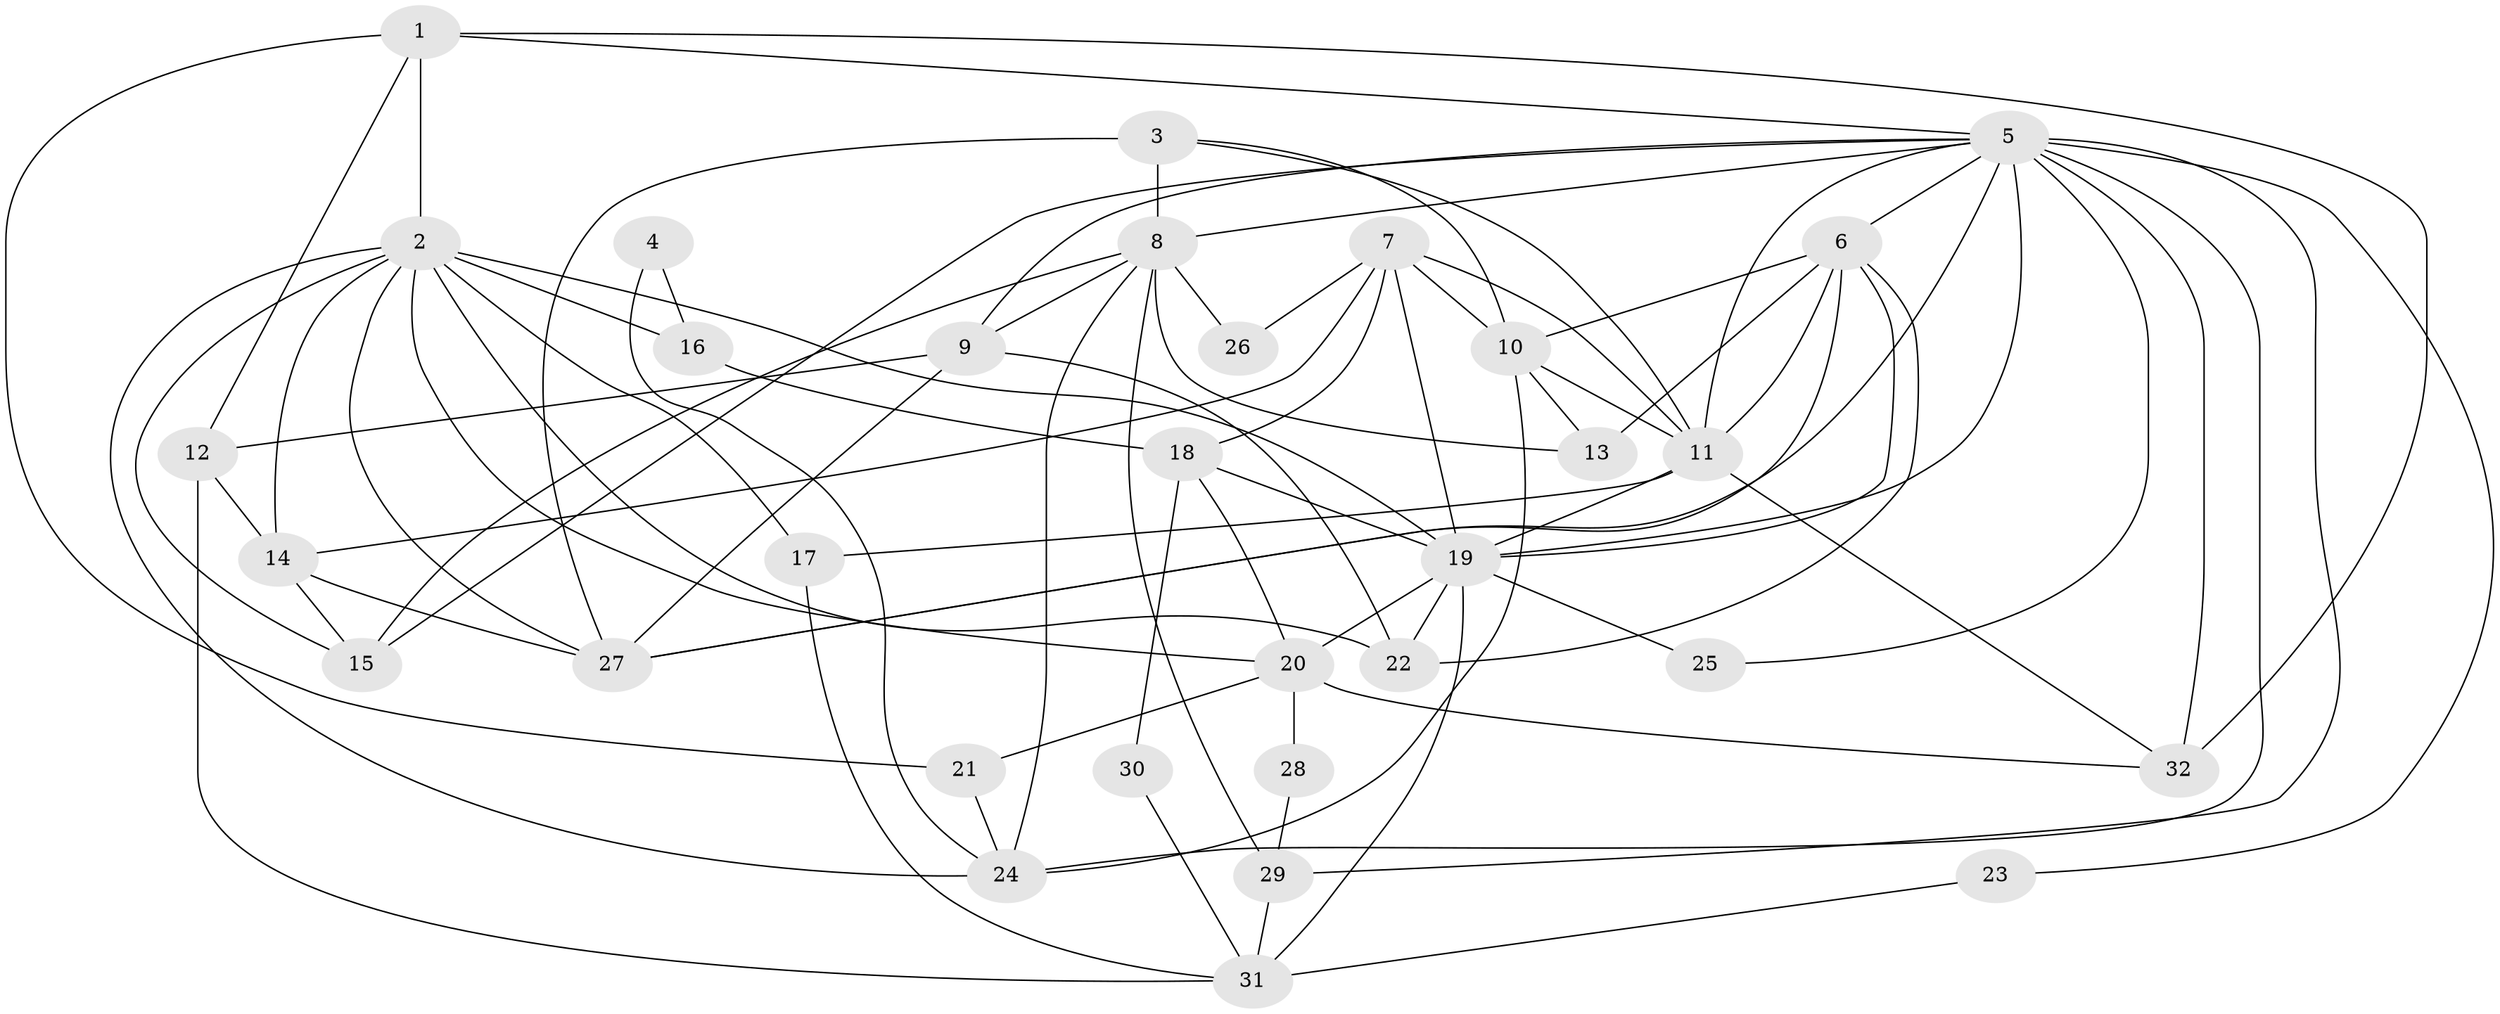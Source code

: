 // original degree distribution, {2: 0.171875, 7: 0.0625, 4: 0.203125, 3: 0.265625, 6: 0.125, 5: 0.171875}
// Generated by graph-tools (version 1.1) at 2025/36/03/09/25 02:36:14]
// undirected, 32 vertices, 80 edges
graph export_dot {
graph [start="1"]
  node [color=gray90,style=filled];
  1;
  2;
  3;
  4;
  5;
  6;
  7;
  8;
  9;
  10;
  11;
  12;
  13;
  14;
  15;
  16;
  17;
  18;
  19;
  20;
  21;
  22;
  23;
  24;
  25;
  26;
  27;
  28;
  29;
  30;
  31;
  32;
  1 -- 2 [weight=1.0];
  1 -- 5 [weight=1.0];
  1 -- 12 [weight=1.0];
  1 -- 21 [weight=1.0];
  1 -- 32 [weight=1.0];
  2 -- 14 [weight=1.0];
  2 -- 15 [weight=1.0];
  2 -- 16 [weight=1.0];
  2 -- 17 [weight=1.0];
  2 -- 19 [weight=3.0];
  2 -- 20 [weight=1.0];
  2 -- 22 [weight=2.0];
  2 -- 24 [weight=1.0];
  2 -- 27 [weight=1.0];
  3 -- 8 [weight=5.0];
  3 -- 10 [weight=1.0];
  3 -- 11 [weight=1.0];
  3 -- 27 [weight=1.0];
  4 -- 16 [weight=1.0];
  4 -- 24 [weight=1.0];
  5 -- 6 [weight=1.0];
  5 -- 8 [weight=2.0];
  5 -- 9 [weight=1.0];
  5 -- 11 [weight=1.0];
  5 -- 15 [weight=1.0];
  5 -- 19 [weight=2.0];
  5 -- 23 [weight=1.0];
  5 -- 24 [weight=1.0];
  5 -- 25 [weight=1.0];
  5 -- 27 [weight=1.0];
  5 -- 29 [weight=1.0];
  5 -- 32 [weight=2.0];
  6 -- 10 [weight=1.0];
  6 -- 11 [weight=1.0];
  6 -- 13 [weight=3.0];
  6 -- 19 [weight=1.0];
  6 -- 22 [weight=1.0];
  6 -- 27 [weight=2.0];
  7 -- 10 [weight=1.0];
  7 -- 11 [weight=1.0];
  7 -- 14 [weight=1.0];
  7 -- 18 [weight=1.0];
  7 -- 19 [weight=1.0];
  7 -- 26 [weight=1.0];
  8 -- 9 [weight=1.0];
  8 -- 13 [weight=1.0];
  8 -- 15 [weight=1.0];
  8 -- 24 [weight=1.0];
  8 -- 26 [weight=1.0];
  8 -- 29 [weight=1.0];
  9 -- 12 [weight=1.0];
  9 -- 22 [weight=1.0];
  9 -- 27 [weight=1.0];
  10 -- 11 [weight=2.0];
  10 -- 13 [weight=1.0];
  10 -- 24 [weight=1.0];
  11 -- 17 [weight=1.0];
  11 -- 19 [weight=1.0];
  11 -- 32 [weight=1.0];
  12 -- 14 [weight=1.0];
  12 -- 31 [weight=1.0];
  14 -- 15 [weight=1.0];
  14 -- 27 [weight=1.0];
  16 -- 18 [weight=1.0];
  17 -- 31 [weight=1.0];
  18 -- 19 [weight=1.0];
  18 -- 20 [weight=1.0];
  18 -- 30 [weight=1.0];
  19 -- 20 [weight=2.0];
  19 -- 22 [weight=1.0];
  19 -- 25 [weight=1.0];
  19 -- 31 [weight=1.0];
  20 -- 21 [weight=1.0];
  20 -- 28 [weight=1.0];
  20 -- 32 [weight=1.0];
  21 -- 24 [weight=1.0];
  23 -- 31 [weight=1.0];
  28 -- 29 [weight=1.0];
  29 -- 31 [weight=1.0];
  30 -- 31 [weight=1.0];
}
